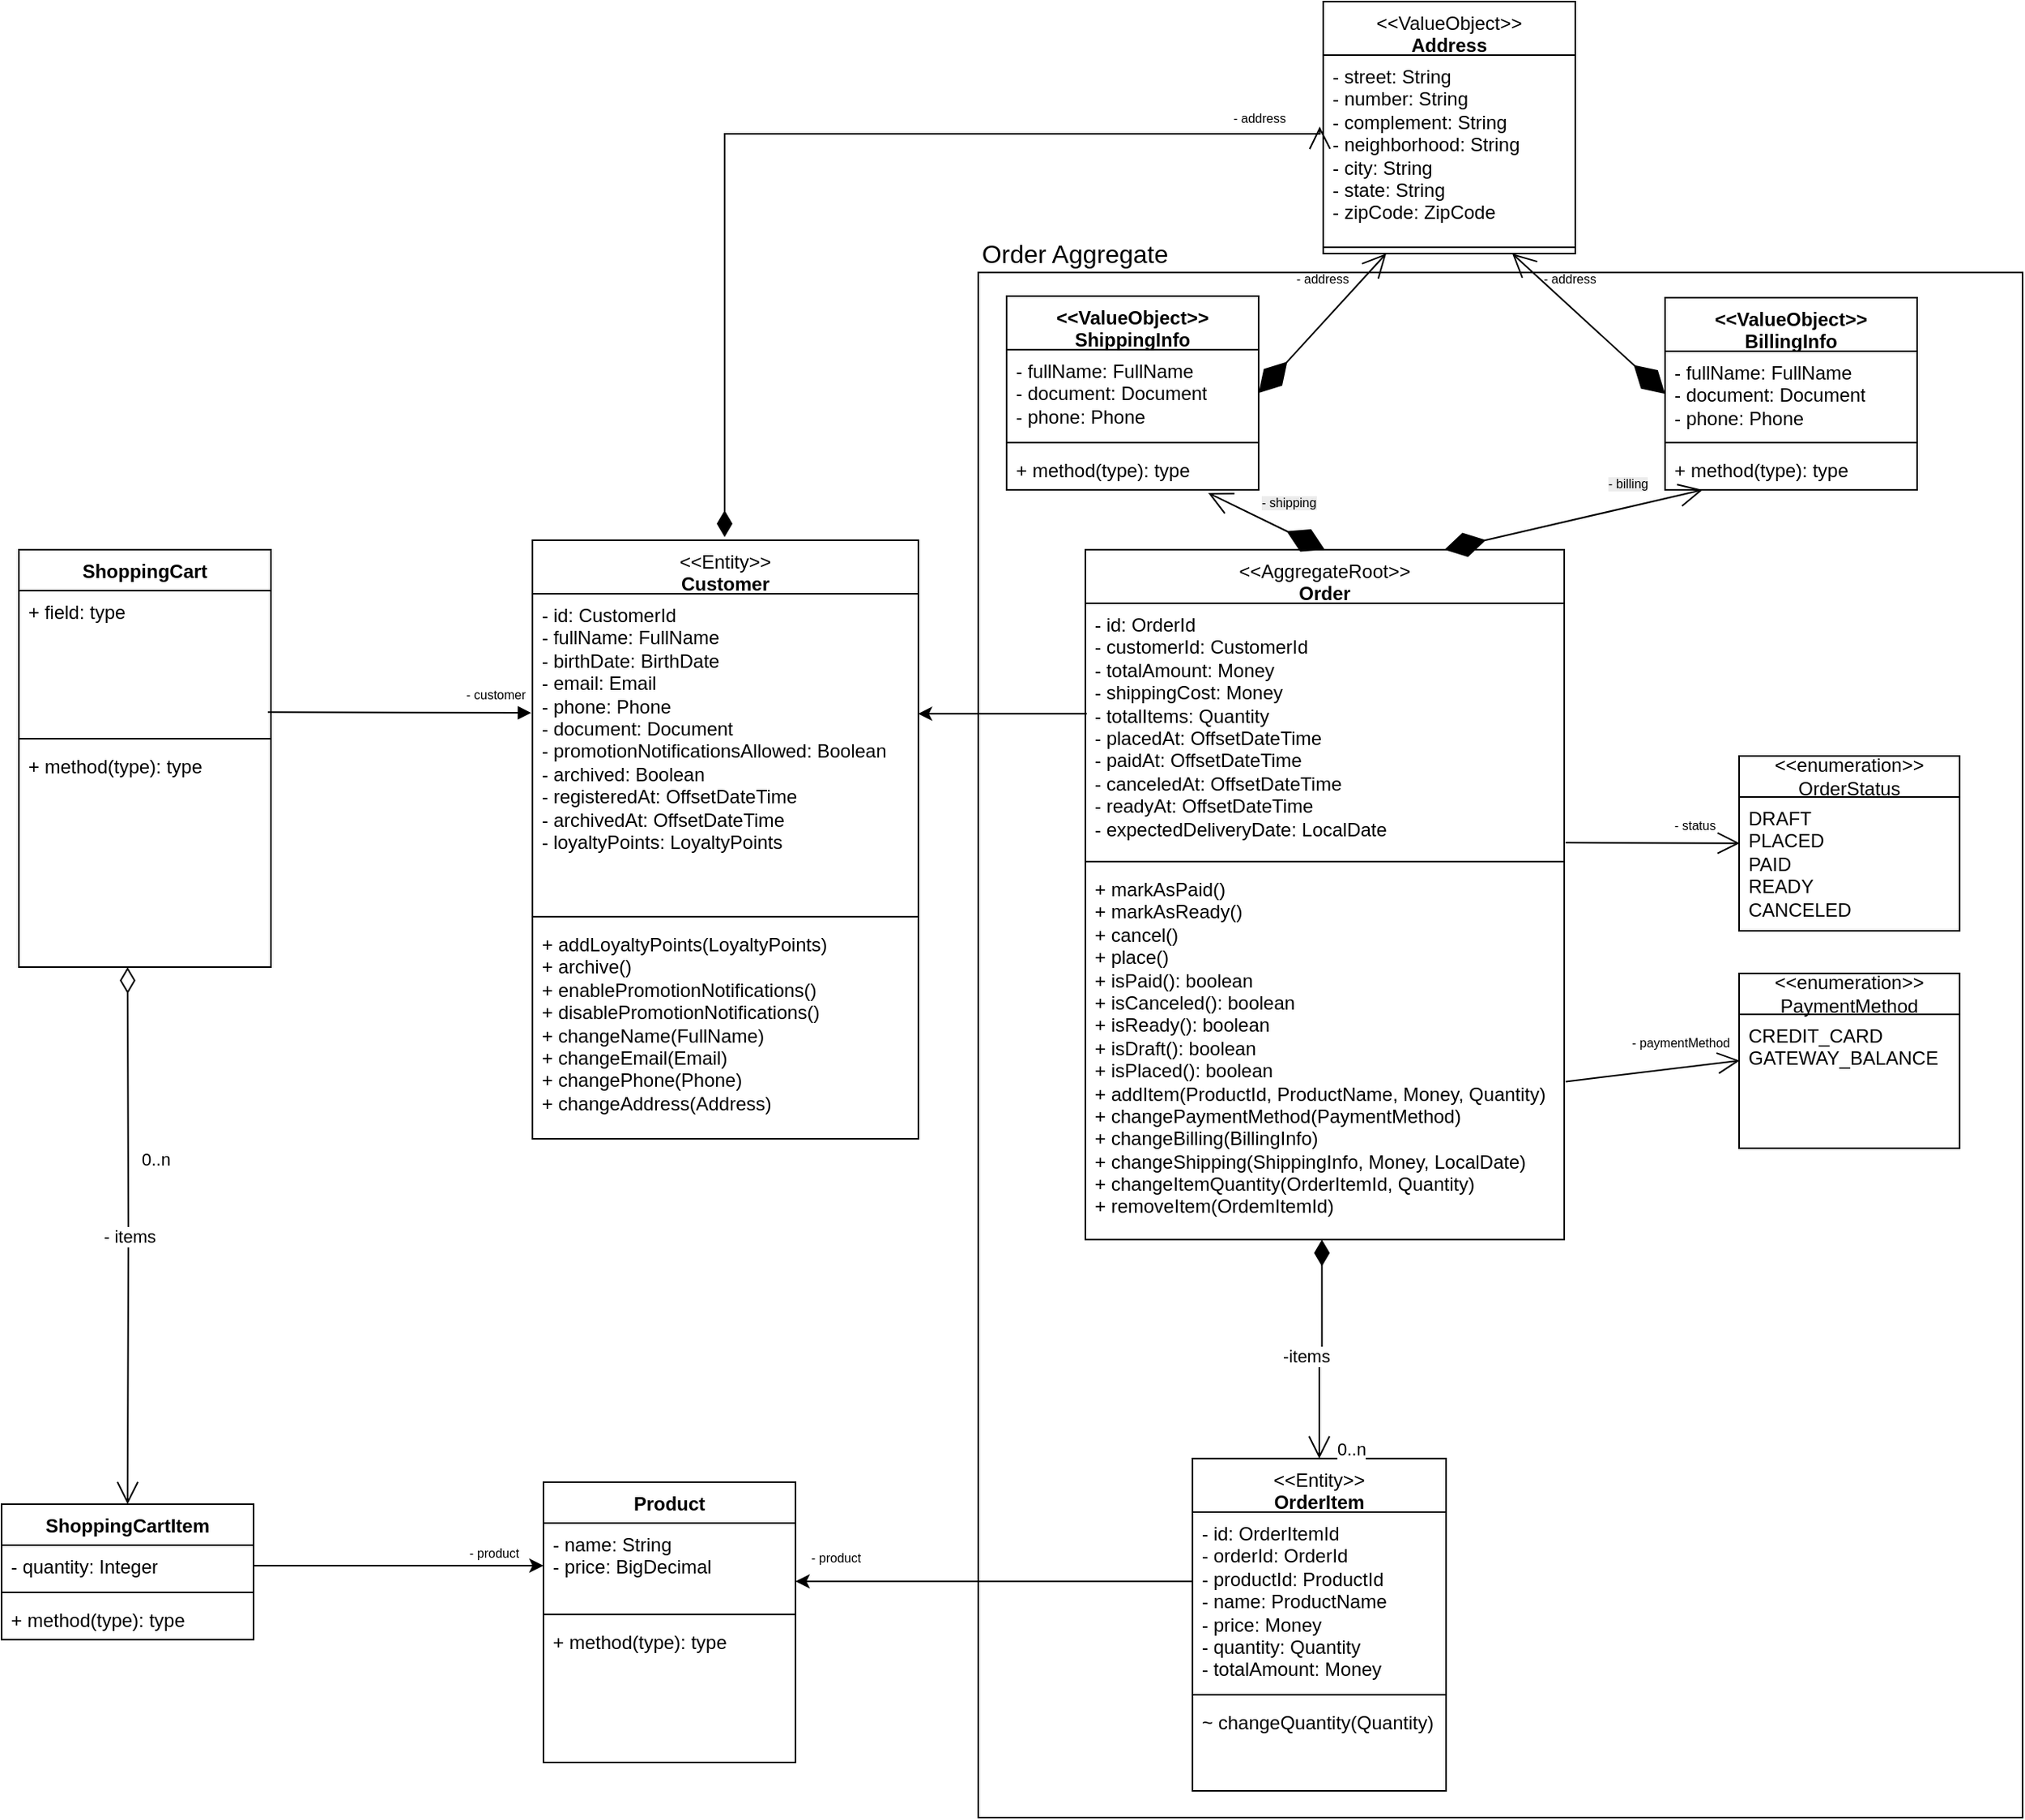 <mxfile version="28.1.2">
  <diagram name="Página-1" id="pFRy_QSM19LMW6b-lmXM">
    <mxGraphModel dx="990" dy="667" grid="0" gridSize="11" guides="1" tooltips="1" connect="1" arrows="1" fold="1" page="1" pageScale="1" pageWidth="2169" pageHeight="1169" math="0" shadow="0">
      <root>
        <mxCell id="0" />
        <mxCell id="1" parent="0" />
        <mxCell id="ZYGaYyA3-ceI2xqQaNbr-35" value="" style="rounded=0;whiteSpace=wrap;html=1;" vertex="1" parent="1">
          <mxGeometry x="878" y="176" width="663" height="981" as="geometry" />
        </mxCell>
        <mxCell id="kyMfZM0D3pVHntF9WAAw-1" value="&lt;div&gt;&lt;span style=&quot;font-weight: normal;&quot;&gt;&amp;lt;&amp;lt;Entity&amp;gt;&amp;gt;&lt;/span&gt;&lt;/div&gt;Customer" style="swimlane;fontStyle=1;align=center;verticalAlign=top;childLayout=stackLayout;horizontal=1;startSize=34;horizontalStack=0;resizeParent=1;resizeParentMax=0;resizeLast=0;collapsible=1;marginBottom=0;whiteSpace=wrap;html=1;" parent="1" vertex="1">
          <mxGeometry x="595" y="346" width="245" height="380" as="geometry">
            <mxRectangle x="345" y="140" width="90" height="30" as="alternateBounds" />
          </mxGeometry>
        </mxCell>
        <mxCell id="kyMfZM0D3pVHntF9WAAw-2" value="&lt;div&gt;- id: CustomerId&lt;/div&gt;- fullName: FullName&lt;div&gt;- birthDate: BirthDate&lt;br&gt;&lt;div&gt;- email: Email&lt;/div&gt;&lt;div&gt;- phone: Phone&lt;/div&gt;&lt;div&gt;- document: Document&lt;/div&gt;&lt;div&gt;- promotionNotificationsAllowed: Boolean&lt;/div&gt;&lt;div&gt;- archived: Boolean&lt;/div&gt;&lt;/div&gt;&lt;div&gt;- registeredAt: OffsetDateTime&lt;/div&gt;&lt;div&gt;- archivedAt:&amp;nbsp;&lt;span style=&quot;background-color: transparent; color: light-dark(rgb(0, 0, 0), rgb(255, 255, 255));&quot;&gt;OffsetDateTime&lt;/span&gt;&lt;/div&gt;&lt;div&gt;&lt;span style=&quot;background-color: transparent; color: light-dark(rgb(0, 0, 0), rgb(255, 255, 255));&quot;&gt;- loyaltyPoints: LoyaltyPoints&lt;/span&gt;&lt;/div&gt;" style="text;strokeColor=none;fillColor=none;align=left;verticalAlign=top;spacingLeft=4;spacingRight=4;overflow=hidden;rotatable=0;points=[[0,0.5],[1,0.5]];portConstraint=eastwest;whiteSpace=wrap;html=1;" parent="kyMfZM0D3pVHntF9WAAw-1" vertex="1">
          <mxGeometry y="34" width="245" height="201" as="geometry" />
        </mxCell>
        <mxCell id="kyMfZM0D3pVHntF9WAAw-3" value="" style="line;strokeWidth=1;fillColor=none;align=left;verticalAlign=middle;spacingTop=-1;spacingLeft=3;spacingRight=3;rotatable=0;labelPosition=right;points=[];portConstraint=eastwest;strokeColor=inherit;" parent="kyMfZM0D3pVHntF9WAAw-1" vertex="1">
          <mxGeometry y="235" width="245" height="8" as="geometry" />
        </mxCell>
        <mxCell id="kyMfZM0D3pVHntF9WAAw-4" value="&lt;div&gt;+ addLoyaltyPoints(LoyaltyPoints)&lt;/div&gt;+ archive()&lt;div&gt;+ enablePromotionNotifications()&lt;/div&gt;&lt;div&gt;+ disablePromotionNotifications()&lt;/div&gt;&lt;div&gt;+ changeName(FullName)&lt;/div&gt;&lt;div&gt;+ changeEmail(Email)&lt;/div&gt;&lt;div&gt;+ changePhone(Phone)&lt;/div&gt;&lt;div&gt;+ changeAddress(Address)&lt;/div&gt;" style="text;strokeColor=none;fillColor=none;align=left;verticalAlign=top;spacingLeft=4;spacingRight=4;overflow=hidden;rotatable=0;points=[[0,0.5],[1,0.5]];portConstraint=eastwest;whiteSpace=wrap;html=1;" parent="kyMfZM0D3pVHntF9WAAw-1" vertex="1">
          <mxGeometry y="243" width="245" height="137" as="geometry" />
        </mxCell>
        <mxCell id="kyMfZM0D3pVHntF9WAAw-5" value="ShoppingCart" style="swimlane;fontStyle=1;align=center;verticalAlign=top;childLayout=stackLayout;horizontal=1;startSize=26;horizontalStack=0;resizeParent=1;resizeParentMax=0;resizeLast=0;collapsible=1;marginBottom=0;whiteSpace=wrap;html=1;" parent="1" vertex="1">
          <mxGeometry x="269" y="352" width="160" height="265" as="geometry" />
        </mxCell>
        <mxCell id="kyMfZM0D3pVHntF9WAAw-6" value="+ field: type" style="text;strokeColor=none;fillColor=none;align=left;verticalAlign=top;spacingLeft=4;spacingRight=4;overflow=hidden;rotatable=0;points=[[0,0.5],[1,0.5]];portConstraint=eastwest;whiteSpace=wrap;html=1;" parent="kyMfZM0D3pVHntF9WAAw-5" vertex="1">
          <mxGeometry y="26" width="160" height="90" as="geometry" />
        </mxCell>
        <mxCell id="kyMfZM0D3pVHntF9WAAw-7" value="" style="line;strokeWidth=1;fillColor=none;align=left;verticalAlign=middle;spacingTop=-1;spacingLeft=3;spacingRight=3;rotatable=0;labelPosition=right;points=[];portConstraint=eastwest;strokeColor=inherit;" parent="kyMfZM0D3pVHntF9WAAw-5" vertex="1">
          <mxGeometry y="116" width="160" height="8" as="geometry" />
        </mxCell>
        <mxCell id="kyMfZM0D3pVHntF9WAAw-8" value="+ method(type): type" style="text;strokeColor=none;fillColor=none;align=left;verticalAlign=top;spacingLeft=4;spacingRight=4;overflow=hidden;rotatable=0;points=[[0,0.5],[1,0.5]];portConstraint=eastwest;whiteSpace=wrap;html=1;" parent="kyMfZM0D3pVHntF9WAAw-5" vertex="1">
          <mxGeometry y="124" width="160" height="141" as="geometry" />
        </mxCell>
        <mxCell id="kyMfZM0D3pVHntF9WAAw-9" value="&lt;div&gt;&lt;span style=&quot;font-weight: normal;&quot;&gt;&amp;lt;&amp;lt;AggregateRoot&amp;gt;&amp;gt;&lt;/span&gt;&lt;/div&gt;Order" style="swimlane;fontStyle=1;align=center;verticalAlign=top;childLayout=stackLayout;horizontal=1;startSize=34;horizontalStack=0;resizeParent=1;resizeParentMax=0;resizeLast=0;collapsible=1;marginBottom=0;whiteSpace=wrap;html=1;" parent="1" vertex="1">
          <mxGeometry x="946" y="352" width="304" height="438" as="geometry" />
        </mxCell>
        <mxCell id="kyMfZM0D3pVHntF9WAAw-10" value="- id: OrderId&lt;div&gt;- customerId: CustomerId&lt;br&gt;&lt;div&gt;- totalAmount: Money&lt;/div&gt;&lt;div&gt;- shippingCost: Money&lt;/div&gt;&lt;div&gt;- totalItems: Quantity&lt;/div&gt;&lt;div&gt;- placedAt: OffsetDateTime&lt;/div&gt;&lt;div&gt;- paidAt:&amp;nbsp;&lt;span style=&quot;background-color: transparent; color: light-dark(rgb(0, 0, 0), rgb(255, 255, 255));&quot;&gt;OffsetDateTime&lt;/span&gt;&lt;/div&gt;&lt;div&gt;&lt;span style=&quot;background-color: transparent; color: light-dark(rgb(0, 0, 0), rgb(255, 255, 255));&quot;&gt;- canceledAt:&amp;nbsp;&lt;/span&gt;&lt;span style=&quot;background-color: transparent; color: light-dark(rgb(0, 0, 0), rgb(255, 255, 255));&quot;&gt;OffsetDateTime&lt;/span&gt;&lt;/div&gt;&lt;div&gt;&lt;span style=&quot;background-color: transparent; color: light-dark(rgb(0, 0, 0), rgb(255, 255, 255));&quot;&gt;- readyAt:&amp;nbsp;&lt;/span&gt;&lt;span style=&quot;background-color: transparent; color: light-dark(rgb(0, 0, 0), rgb(255, 255, 255));&quot;&gt;OffsetDateTime&lt;/span&gt;&lt;/div&gt;&lt;div&gt;&lt;span style=&quot;background-color: transparent; color: light-dark(rgb(0, 0, 0), rgb(255, 255, 255));&quot;&gt;- expectedDeliveryDate: LocalDate&lt;/span&gt;&lt;/div&gt;&lt;div&gt;&lt;br&gt;&lt;/div&gt;&lt;/div&gt;" style="text;strokeColor=none;fillColor=none;align=left;verticalAlign=top;spacingLeft=4;spacingRight=4;overflow=hidden;rotatable=0;points=[[0,0.5],[1,0.5]];portConstraint=eastwest;whiteSpace=wrap;html=1;" parent="kyMfZM0D3pVHntF9WAAw-9" vertex="1">
          <mxGeometry y="34" width="304" height="160" as="geometry" />
        </mxCell>
        <mxCell id="kyMfZM0D3pVHntF9WAAw-11" value="" style="line;strokeWidth=1;fillColor=none;align=left;verticalAlign=middle;spacingTop=-1;spacingLeft=3;spacingRight=3;rotatable=0;labelPosition=right;points=[];portConstraint=eastwest;strokeColor=inherit;" parent="kyMfZM0D3pVHntF9WAAw-9" vertex="1">
          <mxGeometry y="194" width="304" height="8" as="geometry" />
        </mxCell>
        <mxCell id="kyMfZM0D3pVHntF9WAAw-12" value="+ markAsPaid()&lt;div&gt;+ markAsReady()&lt;/div&gt;&lt;div&gt;+ cancel()&lt;/div&gt;&lt;div&gt;+ place()&lt;/div&gt;&lt;div&gt;+ isPaid(): boolean&lt;/div&gt;&lt;div&gt;+ isCanceled(): boolean&lt;/div&gt;&lt;div&gt;+ isReady(): boolean&lt;/div&gt;&lt;div&gt;+ isDraft(): boolean&lt;/div&gt;&lt;div&gt;+ isPlaced(): boolean&lt;/div&gt;&lt;div&gt;+ addItem(ProductId, ProductName, Money, Quantity)&lt;/div&gt;&lt;div&gt;+ changePaymentMethod(PaymentMethod)&lt;/div&gt;&lt;div&gt;+ changeBilling(BillingInfo)&lt;/div&gt;&lt;div&gt;+ changeShipping(ShippingInfo, Money, LocalDate)&lt;/div&gt;&lt;div&gt;+ changeItemQuantity(OrderItemId, Quantity)&lt;/div&gt;&lt;div&gt;+ removeItem(OrdemItemId)&lt;/div&gt;&lt;div&gt;&lt;br&gt;&lt;/div&gt;" style="text;strokeColor=none;fillColor=none;align=left;verticalAlign=top;spacingLeft=4;spacingRight=4;overflow=hidden;rotatable=0;points=[[0,0.5],[1,0.5]];portConstraint=eastwest;whiteSpace=wrap;html=1;" parent="kyMfZM0D3pVHntF9WAAw-9" vertex="1">
          <mxGeometry y="202" width="304" height="236" as="geometry" />
        </mxCell>
        <mxCell id="kyMfZM0D3pVHntF9WAAw-13" value="Product" style="swimlane;fontStyle=1;align=center;verticalAlign=top;childLayout=stackLayout;horizontal=1;startSize=26;horizontalStack=0;resizeParent=1;resizeParentMax=0;resizeLast=0;collapsible=1;marginBottom=0;whiteSpace=wrap;html=1;" parent="1" vertex="1">
          <mxGeometry x="602" y="944" width="160" height="178" as="geometry" />
        </mxCell>
        <mxCell id="kyMfZM0D3pVHntF9WAAw-14" value="- name: String&lt;div&gt;- price: BigDecimal&lt;/div&gt;" style="text;strokeColor=none;fillColor=none;align=left;verticalAlign=top;spacingLeft=4;spacingRight=4;overflow=hidden;rotatable=0;points=[[0,0.5],[1,0.5]];portConstraint=eastwest;whiteSpace=wrap;html=1;" parent="kyMfZM0D3pVHntF9WAAw-13" vertex="1">
          <mxGeometry y="26" width="160" height="54" as="geometry" />
        </mxCell>
        <mxCell id="kyMfZM0D3pVHntF9WAAw-15" value="" style="line;strokeWidth=1;fillColor=none;align=left;verticalAlign=middle;spacingTop=-1;spacingLeft=3;spacingRight=3;rotatable=0;labelPosition=right;points=[];portConstraint=eastwest;strokeColor=inherit;" parent="kyMfZM0D3pVHntF9WAAw-13" vertex="1">
          <mxGeometry y="80" width="160" height="8" as="geometry" />
        </mxCell>
        <mxCell id="kyMfZM0D3pVHntF9WAAw-16" value="+ method(type): type" style="text;strokeColor=none;fillColor=none;align=left;verticalAlign=top;spacingLeft=4;spacingRight=4;overflow=hidden;rotatable=0;points=[[0,0.5],[1,0.5]];portConstraint=eastwest;whiteSpace=wrap;html=1;" parent="kyMfZM0D3pVHntF9WAAw-13" vertex="1">
          <mxGeometry y="88" width="160" height="90" as="geometry" />
        </mxCell>
        <mxCell id="kyMfZM0D3pVHntF9WAAw-17" value="&lt;div&gt;&lt;span style=&quot;font-weight: normal;&quot;&gt;&amp;lt;&amp;lt;ValueObject&amp;gt;&amp;gt;&lt;/span&gt;&lt;/div&gt;Address" style="swimlane;fontStyle=1;align=center;verticalAlign=top;childLayout=stackLayout;horizontal=1;startSize=34;horizontalStack=0;resizeParent=1;resizeParentMax=0;resizeLast=0;collapsible=1;marginBottom=0;whiteSpace=wrap;html=1;" parent="1" vertex="1">
          <mxGeometry x="1097" y="4" width="160" height="160" as="geometry" />
        </mxCell>
        <mxCell id="kyMfZM0D3pVHntF9WAAw-18" value="- street: String&lt;div&gt;- number: String&lt;/div&gt;&lt;div&gt;- complement: String&lt;/div&gt;&lt;div&gt;- neighborhood: String&lt;/div&gt;&lt;div&gt;- city: String&lt;/div&gt;&lt;div&gt;- state: String&lt;/div&gt;&lt;div&gt;- zipCode: ZipCode&lt;/div&gt;" style="text;strokeColor=none;fillColor=none;align=left;verticalAlign=top;spacingLeft=4;spacingRight=4;overflow=hidden;rotatable=0;points=[[0,0.5],[1,0.5]];portConstraint=eastwest;whiteSpace=wrap;html=1;" parent="kyMfZM0D3pVHntF9WAAw-17" vertex="1">
          <mxGeometry y="34" width="160" height="118" as="geometry" />
        </mxCell>
        <mxCell id="kyMfZM0D3pVHntF9WAAw-19" value="" style="line;strokeWidth=1;fillColor=none;align=left;verticalAlign=middle;spacingTop=-1;spacingLeft=3;spacingRight=3;rotatable=0;labelPosition=right;points=[];portConstraint=eastwest;strokeColor=inherit;" parent="kyMfZM0D3pVHntF9WAAw-17" vertex="1">
          <mxGeometry y="152" width="160" height="8" as="geometry" />
        </mxCell>
        <mxCell id="kyMfZM0D3pVHntF9WAAw-25" value="" style="endArrow=none;startArrow=classic;endFill=0;startFill=1;html=1;rounded=0;exitX=0.999;exitY=0.379;exitDx=0;exitDy=0;exitPerimeter=0;entryX=0.003;entryY=0.438;entryDx=0;entryDy=0;entryPerimeter=0;" parent="1" source="kyMfZM0D3pVHntF9WAAw-2" target="kyMfZM0D3pVHntF9WAAw-10" edge="1">
          <mxGeometry width="160" relative="1" as="geometry">
            <mxPoint x="617" y="408" as="sourcePoint" />
            <mxPoint x="725" y="456" as="targetPoint" />
          </mxGeometry>
        </mxCell>
        <mxCell id="kyMfZM0D3pVHntF9WAAw-30" value="" style="endArrow=block;startArrow=none;endFill=1;startFill=0;html=1;rounded=0;entryX=-0.003;entryY=0.376;entryDx=0;entryDy=0;entryPerimeter=0;exitX=0.988;exitY=0.857;exitDx=0;exitDy=0;exitPerimeter=0;" parent="1" source="kyMfZM0D3pVHntF9WAAw-6" target="kyMfZM0D3pVHntF9WAAw-2" edge="1">
          <mxGeometry width="160" relative="1" as="geometry">
            <mxPoint x="324" y="454" as="sourcePoint" />
            <mxPoint x="429" y="456" as="targetPoint" />
          </mxGeometry>
        </mxCell>
        <mxCell id="kyMfZM0D3pVHntF9WAAw-31" value="- customer" style="text;strokeColor=none;fillColor=none;align=left;verticalAlign=top;spacingLeft=4;spacingRight=4;overflow=hidden;rotatable=0;points=[[0,0.5],[1,0.5]];portConstraint=eastwest;whiteSpace=wrap;html=1;fontSize=8;" parent="1" vertex="1">
          <mxGeometry x="547" y="433" width="85" height="18" as="geometry" />
        </mxCell>
        <mxCell id="kyMfZM0D3pVHntF9WAAw-37" value="ShoppingCartItem" style="swimlane;fontStyle=1;align=center;verticalAlign=top;childLayout=stackLayout;horizontal=1;startSize=26;horizontalStack=0;resizeParent=1;resizeParentMax=0;resizeLast=0;collapsible=1;marginBottom=0;whiteSpace=wrap;html=1;" parent="1" vertex="1">
          <mxGeometry x="258" y="958" width="160" height="86" as="geometry" />
        </mxCell>
        <mxCell id="kyMfZM0D3pVHntF9WAAw-38" value="- quantity: Integer" style="text;strokeColor=none;fillColor=none;align=left;verticalAlign=top;spacingLeft=4;spacingRight=4;overflow=hidden;rotatable=0;points=[[0,0.5],[1,0.5]];portConstraint=eastwest;whiteSpace=wrap;html=1;" parent="kyMfZM0D3pVHntF9WAAw-37" vertex="1">
          <mxGeometry y="26" width="160" height="26" as="geometry" />
        </mxCell>
        <mxCell id="kyMfZM0D3pVHntF9WAAw-39" value="" style="line;strokeWidth=1;fillColor=none;align=left;verticalAlign=middle;spacingTop=-1;spacingLeft=3;spacingRight=3;rotatable=0;labelPosition=right;points=[];portConstraint=eastwest;strokeColor=inherit;" parent="kyMfZM0D3pVHntF9WAAw-37" vertex="1">
          <mxGeometry y="52" width="160" height="8" as="geometry" />
        </mxCell>
        <mxCell id="kyMfZM0D3pVHntF9WAAw-40" value="+ method(type): type" style="text;strokeColor=none;fillColor=none;align=left;verticalAlign=top;spacingLeft=4;spacingRight=4;overflow=hidden;rotatable=0;points=[[0,0.5],[1,0.5]];portConstraint=eastwest;whiteSpace=wrap;html=1;" parent="kyMfZM0D3pVHntF9WAAw-37" vertex="1">
          <mxGeometry y="60" width="160" height="26" as="geometry" />
        </mxCell>
        <mxCell id="kyMfZM0D3pVHntF9WAAw-41" value="&lt;div&gt;&lt;span style=&quot;font-weight: normal;&quot;&gt;&amp;lt;&amp;lt;Entity&amp;gt;&amp;gt;&lt;/span&gt;&lt;/div&gt;OrderItem" style="swimlane;fontStyle=1;align=center;verticalAlign=top;childLayout=stackLayout;horizontal=1;startSize=34;horizontalStack=0;resizeParent=1;resizeParentMax=0;resizeLast=0;collapsible=1;marginBottom=0;whiteSpace=wrap;html=1;" parent="1" vertex="1">
          <mxGeometry x="1014" y="929" width="161" height="211" as="geometry" />
        </mxCell>
        <mxCell id="kyMfZM0D3pVHntF9WAAw-42" value="- id: OrderItemId&lt;div&gt;- orderId: OrderId&lt;br&gt;&lt;div&gt;- productId: ProductId&lt;/div&gt;&lt;div&gt;- name: ProductName&lt;/div&gt;&lt;div&gt;- price: Money&lt;/div&gt;&lt;div&gt;- quantity: Quantity&lt;/div&gt;&lt;div&gt;- totalAmount: Money&lt;/div&gt;&lt;/div&gt;" style="text;strokeColor=none;fillColor=none;align=left;verticalAlign=top;spacingLeft=4;spacingRight=4;overflow=hidden;rotatable=0;points=[[0,0.5],[1,0.5]];portConstraint=eastwest;whiteSpace=wrap;html=1;" parent="kyMfZM0D3pVHntF9WAAw-41" vertex="1">
          <mxGeometry y="34" width="161" height="112" as="geometry" />
        </mxCell>
        <mxCell id="kyMfZM0D3pVHntF9WAAw-43" value="" style="line;strokeWidth=1;fillColor=none;align=left;verticalAlign=middle;spacingTop=-1;spacingLeft=3;spacingRight=3;rotatable=0;labelPosition=right;points=[];portConstraint=eastwest;strokeColor=inherit;" parent="kyMfZM0D3pVHntF9WAAw-41" vertex="1">
          <mxGeometry y="146" width="161" height="8" as="geometry" />
        </mxCell>
        <mxCell id="kyMfZM0D3pVHntF9WAAw-44" value="~ changeQuantity(Quantity)" style="text;strokeColor=none;fillColor=none;align=left;verticalAlign=top;spacingLeft=4;spacingRight=4;overflow=hidden;rotatable=0;points=[[0,0.5],[1,0.5]];portConstraint=eastwest;whiteSpace=wrap;html=1;" parent="kyMfZM0D3pVHntF9WAAw-41" vertex="1">
          <mxGeometry y="154" width="161" height="57" as="geometry" />
        </mxCell>
        <mxCell id="kyMfZM0D3pVHntF9WAAw-48" style="edgeStyle=orthogonalEdgeStyle;rounded=0;orthogonalLoop=1;jettySize=auto;html=1;entryX=1;entryY=0.5;entryDx=0;entryDy=0;" parent="1" edge="1">
          <mxGeometry relative="1" as="geometry">
            <mxPoint x="1014" y="1020" as="sourcePoint" />
            <mxPoint x="762" y="1007" as="targetPoint" />
            <Array as="points">
              <mxPoint x="1014" y="1007" />
            </Array>
          </mxGeometry>
        </mxCell>
        <mxCell id="kyMfZM0D3pVHntF9WAAw-49" style="edgeStyle=orthogonalEdgeStyle;rounded=0;orthogonalLoop=1;jettySize=auto;html=1;entryX=0;entryY=0.5;entryDx=0;entryDy=0;" parent="1" source="kyMfZM0D3pVHntF9WAAw-38" target="kyMfZM0D3pVHntF9WAAw-14" edge="1">
          <mxGeometry relative="1" as="geometry" />
        </mxCell>
        <mxCell id="kyMfZM0D3pVHntF9WAAw-53" value="- product" style="text;strokeColor=none;fillColor=none;align=left;verticalAlign=top;spacingLeft=4;spacingRight=4;overflow=hidden;rotatable=0;points=[[0,0.5],[1,0.5]];portConstraint=eastwest;whiteSpace=wrap;html=1;fontSize=8;" parent="1" vertex="1">
          <mxGeometry x="549" y="978" width="85" height="18" as="geometry" />
        </mxCell>
        <mxCell id="kyMfZM0D3pVHntF9WAAw-54" value="- product" style="text;strokeColor=none;fillColor=none;align=left;verticalAlign=top;spacingLeft=4;spacingRight=4;overflow=hidden;rotatable=0;points=[[0,0.5],[1,0.5]];portConstraint=eastwest;whiteSpace=wrap;html=1;fontSize=8;" parent="1" vertex="1">
          <mxGeometry x="766" y="981" width="85" height="18" as="geometry" />
        </mxCell>
        <mxCell id="kyMfZM0D3pVHntF9WAAw-55" value="-items" style="endArrow=open;html=1;endSize=12;startArrow=diamondThin;startSize=14;startFill=1;edgeStyle=orthogonalEdgeStyle;rounded=0;entryX=0.5;entryY=0;entryDx=0;entryDy=0;exitX=0.494;exitY=1;exitDx=0;exitDy=0;exitPerimeter=0;" parent="1" target="kyMfZM0D3pVHntF9WAAw-41" edge="1" source="kyMfZM0D3pVHntF9WAAw-12">
          <mxGeometry x="0.07" y="-9" relative="1" as="geometry">
            <mxPoint x="1018" y="622" as="sourcePoint" />
            <mxPoint x="1178" y="622" as="targetPoint" />
            <mxPoint as="offset" />
          </mxGeometry>
        </mxCell>
        <mxCell id="kyMfZM0D3pVHntF9WAAw-56" value="0..n" style="edgeLabel;resizable=0;html=1;align=left;verticalAlign=top;" parent="kyMfZM0D3pVHntF9WAAw-55" connectable="0" vertex="1">
          <mxGeometry x="-1" relative="1" as="geometry">
            <mxPoint x="8" y="120" as="offset" />
          </mxGeometry>
        </mxCell>
        <mxCell id="kyMfZM0D3pVHntF9WAAw-58" value="- items" style="endArrow=open;html=1;endSize=12;startArrow=diamondThin;startSize=14;startFill=0;edgeStyle=orthogonalEdgeStyle;rounded=0;entryX=0.5;entryY=0;entryDx=0;entryDy=0;" parent="1" target="kyMfZM0D3pVHntF9WAAw-37" edge="1">
          <mxGeometry relative="1" as="geometry">
            <mxPoint x="338" y="617" as="sourcePoint" />
            <mxPoint x="498" y="617" as="targetPoint" />
          </mxGeometry>
        </mxCell>
        <mxCell id="kyMfZM0D3pVHntF9WAAw-59" value="0..n" style="edgeLabel;resizable=0;html=1;align=left;verticalAlign=top;" parent="kyMfZM0D3pVHntF9WAAw-58" connectable="0" vertex="1">
          <mxGeometry x="-1" relative="1" as="geometry">
            <mxPoint x="7" y="109" as="offset" />
          </mxGeometry>
        </mxCell>
        <mxCell id="kyMfZM0D3pVHntF9WAAw-64" value="" style="endArrow=open;html=1;endSize=12;startArrow=diamondThin;startSize=14;startFill=1;edgeStyle=orthogonalEdgeStyle;align=left;verticalAlign=bottom;rounded=0;entryX=-0.014;entryY=0.385;entryDx=0;entryDy=0;entryPerimeter=0;" parent="1" target="kyMfZM0D3pVHntF9WAAw-18" edge="1">
          <mxGeometry x="-0.968" relative="1" as="geometry">
            <mxPoint x="717" y="344" as="sourcePoint" />
            <mxPoint x="717" y="79" as="targetPoint" />
            <mxPoint as="offset" />
            <Array as="points">
              <mxPoint x="717" y="88" />
            </Array>
          </mxGeometry>
        </mxCell>
        <mxCell id="kyMfZM0D3pVHntF9WAAw-65" value="- address" style="text;strokeColor=none;fillColor=none;align=left;verticalAlign=top;spacingLeft=4;spacingRight=4;overflow=hidden;rotatable=0;points=[[0,0.5],[1,0.5]];portConstraint=eastwest;whiteSpace=wrap;html=1;fontSize=8;" parent="1" vertex="1">
          <mxGeometry x="1074" y="169" width="85" height="18" as="geometry" />
        </mxCell>
        <mxCell id="ZYGaYyA3-ceI2xqQaNbr-1" value="&lt;div&gt;&amp;lt;&amp;lt;ValueObject&amp;gt;&amp;gt;&lt;/div&gt;ShippingInfo" style="swimlane;fontStyle=1;align=center;verticalAlign=top;childLayout=stackLayout;horizontal=1;startSize=34;horizontalStack=0;resizeParent=1;resizeParentMax=0;resizeLast=0;collapsible=1;marginBottom=0;whiteSpace=wrap;html=1;" vertex="1" parent="1">
          <mxGeometry x="896" y="191" width="160" height="123" as="geometry" />
        </mxCell>
        <mxCell id="ZYGaYyA3-ceI2xqQaNbr-2" value="- fullName: FullName&lt;div&gt;- document: Document&lt;/div&gt;&lt;div&gt;- phone: Phone&lt;/div&gt;" style="text;strokeColor=none;fillColor=none;align=left;verticalAlign=top;spacingLeft=4;spacingRight=4;overflow=hidden;rotatable=0;points=[[0,0.5],[1,0.5]];portConstraint=eastwest;whiteSpace=wrap;html=1;" vertex="1" parent="ZYGaYyA3-ceI2xqQaNbr-1">
          <mxGeometry y="34" width="160" height="55" as="geometry" />
        </mxCell>
        <mxCell id="ZYGaYyA3-ceI2xqQaNbr-3" value="" style="line;strokeWidth=1;fillColor=none;align=left;verticalAlign=middle;spacingTop=-1;spacingLeft=3;spacingRight=3;rotatable=0;labelPosition=right;points=[];portConstraint=eastwest;strokeColor=inherit;" vertex="1" parent="ZYGaYyA3-ceI2xqQaNbr-1">
          <mxGeometry y="89" width="160" height="8" as="geometry" />
        </mxCell>
        <mxCell id="ZYGaYyA3-ceI2xqQaNbr-4" value="+ method(type): type" style="text;strokeColor=none;fillColor=none;align=left;verticalAlign=top;spacingLeft=4;spacingRight=4;overflow=hidden;rotatable=0;points=[[0,0.5],[1,0.5]];portConstraint=eastwest;whiteSpace=wrap;html=1;" vertex="1" parent="ZYGaYyA3-ceI2xqQaNbr-1">
          <mxGeometry y="97" width="160" height="26" as="geometry" />
        </mxCell>
        <mxCell id="ZYGaYyA3-ceI2xqQaNbr-5" value="&lt;div&gt;&amp;lt;&amp;lt;ValueObject&amp;gt;&amp;gt;&lt;/div&gt;BillingInfo" style="swimlane;fontStyle=1;align=center;verticalAlign=top;childLayout=stackLayout;horizontal=1;startSize=34;horizontalStack=0;resizeParent=1;resizeParentMax=0;resizeLast=0;collapsible=1;marginBottom=0;whiteSpace=wrap;html=1;" vertex="1" parent="1">
          <mxGeometry x="1314" y="192" width="160" height="122" as="geometry" />
        </mxCell>
        <mxCell id="ZYGaYyA3-ceI2xqQaNbr-6" value="- fullName: FullName&lt;div&gt;- document: Document&lt;/div&gt;&lt;div&gt;- phone: Phone&lt;/div&gt;" style="text;strokeColor=none;fillColor=none;align=left;verticalAlign=top;spacingLeft=4;spacingRight=4;overflow=hidden;rotatable=0;points=[[0,0.5],[1,0.5]];portConstraint=eastwest;whiteSpace=wrap;html=1;" vertex="1" parent="ZYGaYyA3-ceI2xqQaNbr-5">
          <mxGeometry y="34" width="160" height="54" as="geometry" />
        </mxCell>
        <mxCell id="ZYGaYyA3-ceI2xqQaNbr-7" value="" style="line;strokeWidth=1;fillColor=none;align=left;verticalAlign=middle;spacingTop=-1;spacingLeft=3;spacingRight=3;rotatable=0;labelPosition=right;points=[];portConstraint=eastwest;strokeColor=inherit;" vertex="1" parent="ZYGaYyA3-ceI2xqQaNbr-5">
          <mxGeometry y="88" width="160" height="8" as="geometry" />
        </mxCell>
        <mxCell id="ZYGaYyA3-ceI2xqQaNbr-8" value="+ method(type): type" style="text;strokeColor=none;fillColor=none;align=left;verticalAlign=top;spacingLeft=4;spacingRight=4;overflow=hidden;rotatable=0;points=[[0,0.5],[1,0.5]];portConstraint=eastwest;whiteSpace=wrap;html=1;" vertex="1" parent="ZYGaYyA3-ceI2xqQaNbr-5">
          <mxGeometry y="96" width="160" height="26" as="geometry" />
        </mxCell>
        <mxCell id="ZYGaYyA3-ceI2xqQaNbr-13" value="" style="endArrow=diamondThin;endFill=1;endSize=24;html=1;rounded=0;exitX=0.8;exitY=1.077;exitDx=0;exitDy=0;exitPerimeter=0;entryX=0.5;entryY=0;entryDx=0;entryDy=0;startArrow=open;startFill=0;startSize=13;" edge="1" parent="1" source="ZYGaYyA3-ceI2xqQaNbr-4" target="kyMfZM0D3pVHntF9WAAw-9">
          <mxGeometry width="160" relative="1" as="geometry">
            <mxPoint x="893" y="316" as="sourcePoint" />
            <mxPoint x="1056" y="345" as="targetPoint" />
          </mxGeometry>
        </mxCell>
        <mxCell id="ZYGaYyA3-ceI2xqQaNbr-14" value="" style="endArrow=diamondThin;endFill=1;endSize=24;html=1;rounded=0;entryX=0.75;entryY=0;entryDx=0;entryDy=0;startArrow=open;startFill=0;startSize=13;" edge="1" parent="1" source="ZYGaYyA3-ceI2xqQaNbr-8" target="kyMfZM0D3pVHntF9WAAw-9">
          <mxGeometry width="160" relative="1" as="geometry">
            <mxPoint x="1342" y="130" as="sourcePoint" />
            <mxPoint x="1625" y="350" as="targetPoint" />
          </mxGeometry>
        </mxCell>
        <mxCell id="ZYGaYyA3-ceI2xqQaNbr-15" value="" style="endArrow=diamondThin;endFill=1;endSize=24;html=1;rounded=0;entryX=1;entryY=0.5;entryDx=0;entryDy=0;startArrow=open;startFill=0;startSize=13;exitX=0.25;exitY=1;exitDx=0;exitDy=0;" edge="1" parent="1" source="kyMfZM0D3pVHntF9WAAw-17" target="ZYGaYyA3-ceI2xqQaNbr-2">
          <mxGeometry width="160" relative="1" as="geometry">
            <mxPoint x="976" y="53" as="sourcePoint" />
            <mxPoint x="995" y="49" as="targetPoint" />
          </mxGeometry>
        </mxCell>
        <mxCell id="ZYGaYyA3-ceI2xqQaNbr-16" value="" style="endArrow=diamondThin;endFill=1;endSize=24;html=1;rounded=0;startArrow=open;startFill=0;startSize=13;exitX=0.75;exitY=1;exitDx=0;exitDy=0;entryX=0;entryY=0.5;entryDx=0;entryDy=0;" edge="1" parent="1" source="kyMfZM0D3pVHntF9WAAw-17" target="ZYGaYyA3-ceI2xqQaNbr-6">
          <mxGeometry width="160" relative="1" as="geometry">
            <mxPoint x="1187" y="138" as="sourcePoint" />
            <mxPoint x="1268" y="82" as="targetPoint" />
          </mxGeometry>
        </mxCell>
        <mxCell id="ZYGaYyA3-ceI2xqQaNbr-17" value="&lt;span style=&quot;color: rgb(0, 0, 0); font-family: Helvetica; font-size: 8px; font-style: normal; font-variant-ligatures: normal; font-variant-caps: normal; font-weight: 400; letter-spacing: normal; orphans: 2; text-align: left; text-indent: 0px; text-transform: none; widows: 2; word-spacing: 0px; -webkit-text-stroke-width: 0px; white-space: normal; background-color: rgb(236, 236, 236); text-decoration-thickness: initial; text-decoration-style: initial; text-decoration-color: initial; display: inline !important; float: none;&quot;&gt;- shipping&lt;/span&gt;" style="text;whiteSpace=wrap;html=1;" vertex="1" parent="1">
          <mxGeometry x="1056" y="307" width="62" height="37" as="geometry" />
        </mxCell>
        <mxCell id="ZYGaYyA3-ceI2xqQaNbr-18" value="&lt;span style=&quot;color: rgb(0, 0, 0); font-family: Helvetica; font-size: 8px; font-style: normal; font-variant-ligatures: normal; font-variant-caps: normal; font-weight: 400; letter-spacing: normal; orphans: 2; text-align: left; text-indent: 0px; text-transform: none; widows: 2; word-spacing: 0px; -webkit-text-stroke-width: 0px; white-space: normal; background-color: rgb(236, 236, 236); text-decoration-thickness: initial; text-decoration-style: initial; text-decoration-color: initial; display: inline !important; float: none;&quot;&gt;- billing&lt;/span&gt;" style="text;whiteSpace=wrap;html=1;" vertex="1" parent="1">
          <mxGeometry x="1276" y="295" width="62" height="37" as="geometry" />
        </mxCell>
        <mxCell id="ZYGaYyA3-ceI2xqQaNbr-19" value="- address" style="text;strokeColor=none;fillColor=none;align=left;verticalAlign=top;spacingLeft=4;spacingRight=4;overflow=hidden;rotatable=0;points=[[0,0.5],[1,0.5]];portConstraint=eastwest;whiteSpace=wrap;html=1;fontSize=8;" vertex="1" parent="1">
          <mxGeometry x="1034" y="67" width="85" height="18" as="geometry" />
        </mxCell>
        <mxCell id="ZYGaYyA3-ceI2xqQaNbr-20" value="- address" style="text;strokeColor=none;fillColor=none;align=left;verticalAlign=top;spacingLeft=4;spacingRight=4;overflow=hidden;rotatable=0;points=[[0,0.5],[1,0.5]];portConstraint=eastwest;whiteSpace=wrap;html=1;fontSize=8;" vertex="1" parent="1">
          <mxGeometry x="1231" y="169" width="85" height="18" as="geometry" />
        </mxCell>
        <mxCell id="ZYGaYyA3-ceI2xqQaNbr-24" value="&lt;div&gt;&amp;lt;&amp;lt;enumeration&amp;gt;&amp;gt;&lt;/div&gt;OrderStatus" style="swimlane;fontStyle=0;childLayout=stackLayout;horizontal=1;startSize=26;fillColor=none;horizontalStack=0;resizeParent=1;resizeParentMax=0;resizeLast=0;collapsible=1;marginBottom=0;whiteSpace=wrap;html=1;" vertex="1" parent="1">
          <mxGeometry x="1361" y="483" width="140" height="111" as="geometry" />
        </mxCell>
        <mxCell id="ZYGaYyA3-ceI2xqQaNbr-25" value="DRAFT&lt;div&gt;PLACED&lt;/div&gt;&lt;div&gt;PAID&lt;/div&gt;&lt;div&gt;READY&lt;/div&gt;&lt;div&gt;CANCELED&lt;/div&gt;" style="text;strokeColor=none;fillColor=none;align=left;verticalAlign=top;spacingLeft=4;spacingRight=4;overflow=hidden;rotatable=0;points=[[0,0.5],[1,0.5]];portConstraint=eastwest;whiteSpace=wrap;html=1;" vertex="1" parent="ZYGaYyA3-ceI2xqQaNbr-24">
          <mxGeometry y="26" width="140" height="85" as="geometry" />
        </mxCell>
        <mxCell id="ZYGaYyA3-ceI2xqQaNbr-29" value="- status" style="text;strokeColor=none;fillColor=none;align=left;verticalAlign=top;spacingLeft=4;spacingRight=4;overflow=hidden;rotatable=0;points=[[0,0.5],[1,0.5]];portConstraint=eastwest;whiteSpace=wrap;html=1;fontSize=8;" vertex="1" parent="1">
          <mxGeometry x="1314" y="516" width="85" height="18" as="geometry" />
        </mxCell>
        <mxCell id="ZYGaYyA3-ceI2xqQaNbr-30" value="&lt;div&gt;&amp;lt;&amp;lt;enumeration&amp;gt;&amp;gt;&lt;/div&gt;PaymentMethod" style="swimlane;fontStyle=0;childLayout=stackLayout;horizontal=1;startSize=26;fillColor=none;horizontalStack=0;resizeParent=1;resizeParentMax=0;resizeLast=0;collapsible=1;marginBottom=0;whiteSpace=wrap;html=1;" vertex="1" parent="1">
          <mxGeometry x="1361" y="621" width="140" height="111" as="geometry" />
        </mxCell>
        <mxCell id="ZYGaYyA3-ceI2xqQaNbr-32" value="CREDIT_CARD&lt;div&gt;GATEWAY_BALANCE&lt;/div&gt;" style="text;strokeColor=none;fillColor=none;align=left;verticalAlign=top;spacingLeft=4;spacingRight=4;overflow=hidden;rotatable=0;points=[[0,0.5],[1,0.5]];portConstraint=eastwest;whiteSpace=wrap;html=1;" vertex="1" parent="ZYGaYyA3-ceI2xqQaNbr-30">
          <mxGeometry y="26" width="140" height="85" as="geometry" />
        </mxCell>
        <mxCell id="ZYGaYyA3-ceI2xqQaNbr-33" value="- paymentMethod" style="text;strokeColor=none;fillColor=none;align=left;verticalAlign=top;spacingLeft=4;spacingRight=4;overflow=hidden;rotatable=0;points=[[0,0.5],[1,0.5]];portConstraint=eastwest;whiteSpace=wrap;html=1;fontSize=8;" vertex="1" parent="1">
          <mxGeometry x="1287" y="654" width="85" height="18" as="geometry" />
        </mxCell>
        <mxCell id="ZYGaYyA3-ceI2xqQaNbr-31" value="" style="endArrow=open;endFill=1;endSize=12;html=1;rounded=0;entryX=0.003;entryY=0.345;entryDx=0;entryDy=0;entryPerimeter=0;exitX=1.003;exitY=0.575;exitDx=0;exitDy=0;exitPerimeter=0;" edge="1" parent="1" target="ZYGaYyA3-ceI2xqQaNbr-32" source="kyMfZM0D3pVHntF9WAAw-12">
          <mxGeometry width="160" relative="1" as="geometry">
            <mxPoint x="1282" y="676.16" as="sourcePoint" />
            <mxPoint x="1442" y="676.16" as="targetPoint" />
          </mxGeometry>
        </mxCell>
        <mxCell id="ZYGaYyA3-ceI2xqQaNbr-28" value="" style="endArrow=open;endFill=1;endSize=12;html=1;rounded=0;entryX=0.003;entryY=0.345;entryDx=0;entryDy=0;entryPerimeter=0;exitX=1.003;exitY=0.95;exitDx=0;exitDy=0;exitPerimeter=0;" edge="1" parent="1" source="kyMfZM0D3pVHntF9WAAw-10" target="ZYGaYyA3-ceI2xqQaNbr-25">
          <mxGeometry width="160" relative="1" as="geometry">
            <mxPoint x="1282" y="539.16" as="sourcePoint" />
            <mxPoint x="1442" y="539.16" as="targetPoint" />
          </mxGeometry>
        </mxCell>
        <mxCell id="ZYGaYyA3-ceI2xqQaNbr-36" value="&lt;font style=&quot;font-size: 16px;&quot;&gt;Order Aggregate&lt;/font&gt;" style="text;html=1;align=center;verticalAlign=middle;whiteSpace=wrap;rounded=0;" vertex="1" parent="1">
          <mxGeometry x="873" y="149" width="133" height="30" as="geometry" />
        </mxCell>
      </root>
    </mxGraphModel>
  </diagram>
</mxfile>
